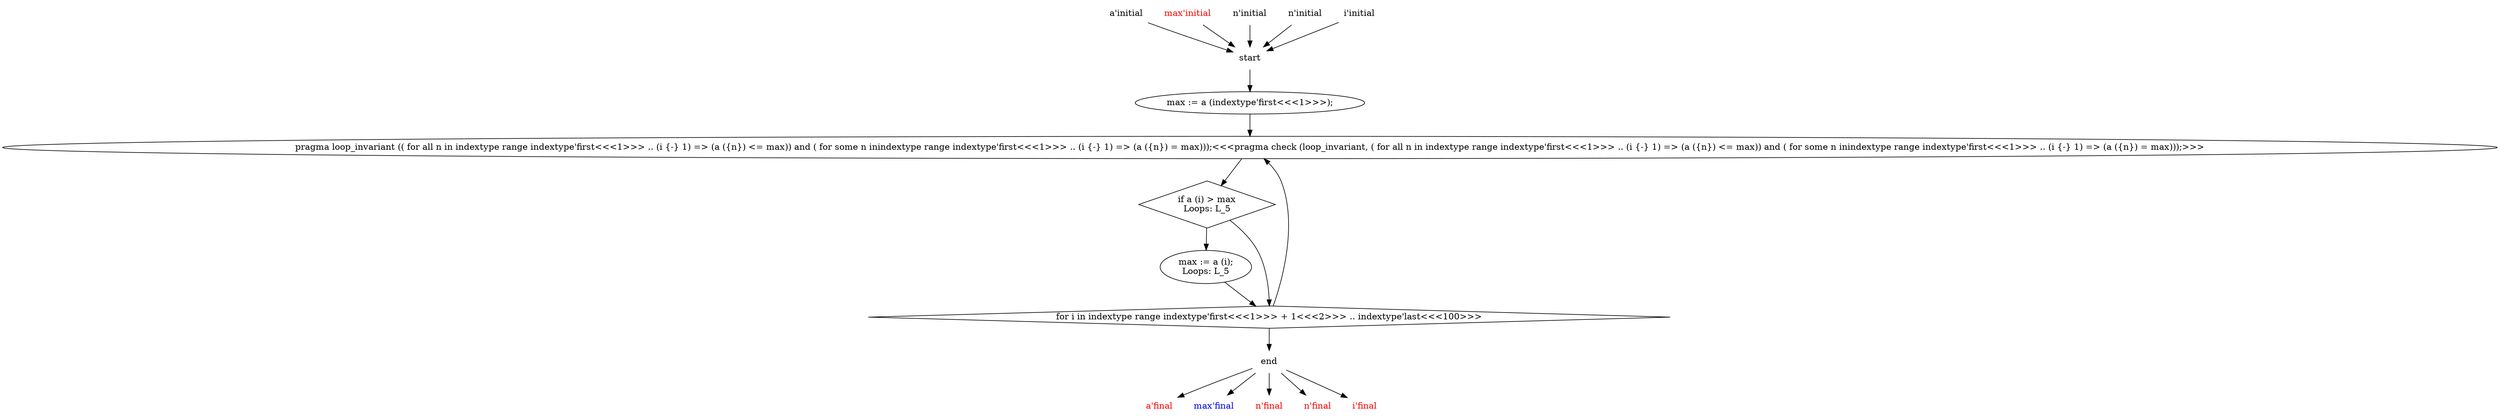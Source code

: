 // maxelement_p1b2_cfg
digraph G {
   graph [splines=True];
    1 [label="start",shape="plaintext"];
    2 [label="end",shape="plaintext"];
    3 [label="a'initial",shape="plaintext"];
    4 [label="a'final",shape="plaintext",fontcolor="red"];
    5 [label="max'initial",shape="plaintext",fontcolor="red"];
    6 [label="max'final",shape="plaintext",fontcolor="blue"];
    7 [label="n'initial",shape="plaintext"];
    8 [label="n'final",shape="plaintext",fontcolor="red"];
    9 [label="n'initial",shape="plaintext"];
    10 [label="n'final",shape="plaintext",fontcolor="red"];
    13 [label="max := a (indextype'first<<<1>>>);"];
    14 [label="pragma loop_invariant (( for all n in indextype range indextype'first<<<1>>> .. (i {-} 1) => (a ({n}) <= max)) and ( for some n inindextype range indextype'first<<<1>>> .. (i {-} 1) => (a ({n}) = max)));<<<pragma check (loop_invariant, ( for all n in indextype range indextype'first<<<1>>> .. (i {-} 1) => (a ({n}) <= max)) and ( for some n inindextype range indextype'first<<<1>>> .. (i {-} 1) => (a ({n}) = max)));>>>"];
    15 [label="if a (i) > max\nLoops:&nbsp;L_5",shape="diamond"];
    16 [label="max := a (i);\nLoops:&nbsp;L_5"];
    17 [label="i'initial",shape="plaintext"];
    18 [label="i'final",shape="plaintext",fontcolor="red"];
    19 [label="for i in indextype range indextype'first<<<1>>> + 1<<<2>>> .. indextype'last<<<100>>>",shape="diamond"];

    1 ->  13 [arrowType="normal"];
    2 ->  4 [arrowType="normal"];
    2 ->  6 [arrowType="normal"];
    2 ->  8 [arrowType="normal"];
    2 ->  10 [arrowType="normal"];
    2 ->  18 [arrowType="normal"];
    3 ->  1 [arrowType="normal"];
    5 ->  1 [arrowType="normal"];
    7 ->  1 [arrowType="normal"];
    9 ->  1 [arrowType="normal"];
    13 ->  14 [arrowType="normal"];
    14 ->  15 [arrowType="normal"];
    15 ->  16 [arrowType="normal"];
    15 ->  19 [arrowType="normal"];
    16 ->  19 [arrowType="normal"];
    17 ->  1 [arrowType="normal"];
    19 ->  2 [arrowType="normal"];
    19 ->  14 [arrowType="normal"];
}
